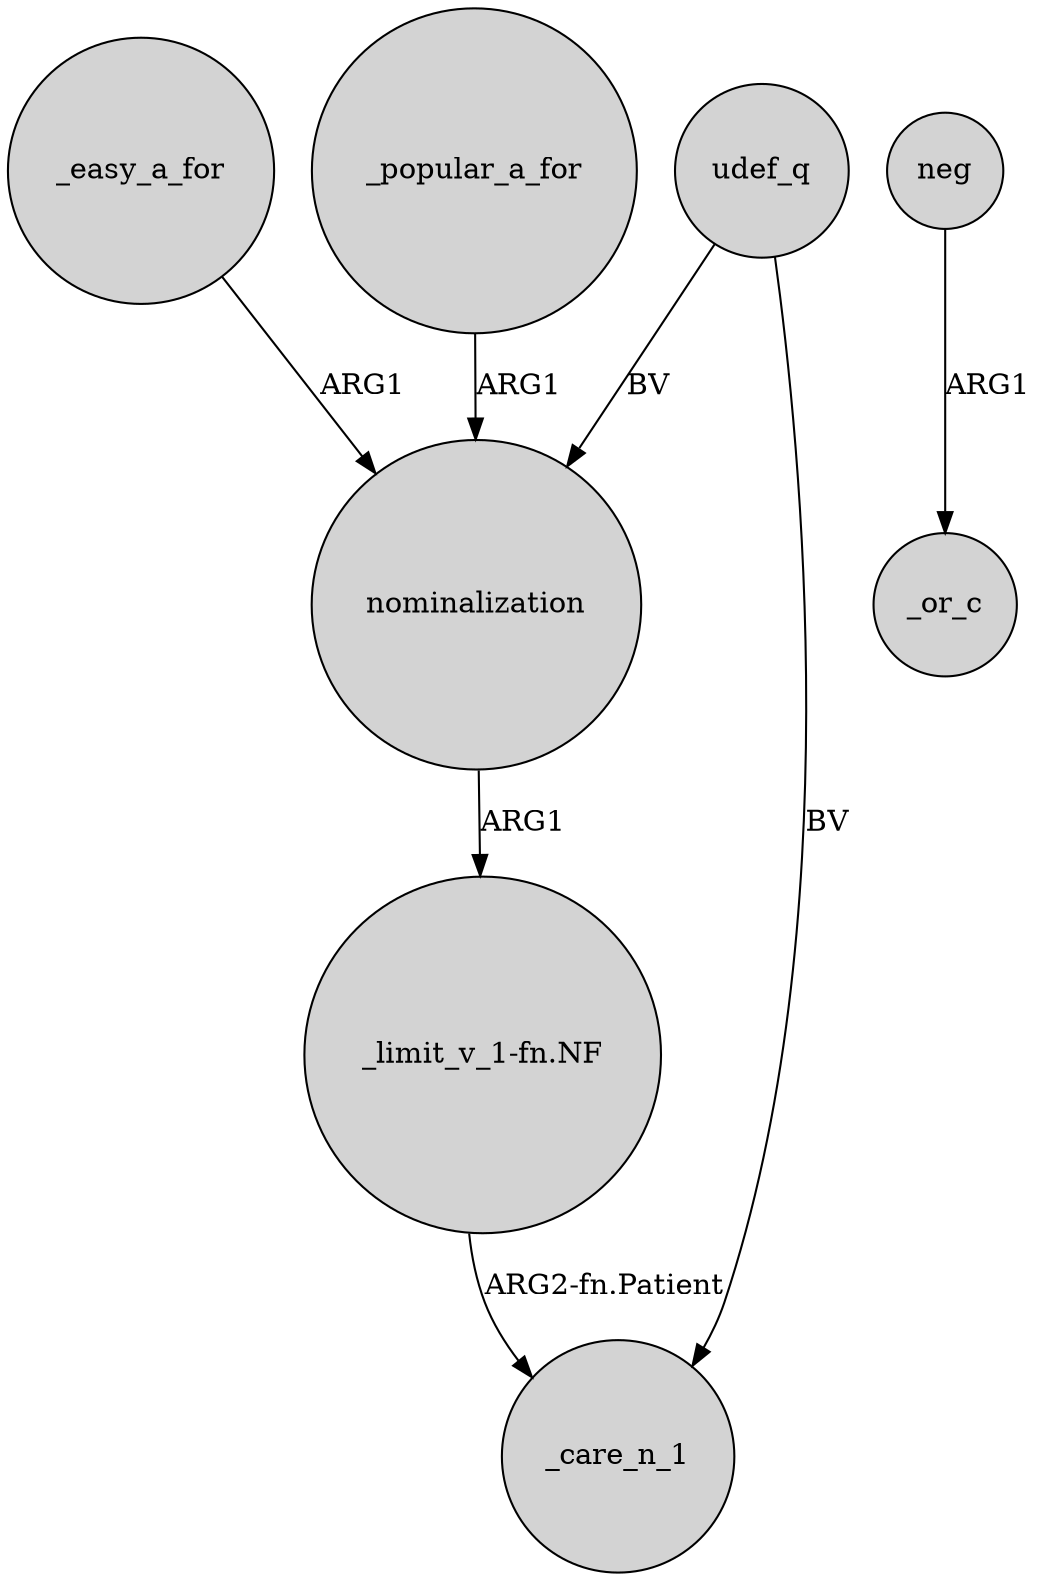 digraph {
	node [shape=circle style=filled]
	_easy_a_for -> nominalization [label=ARG1]
	_popular_a_for -> nominalization [label=ARG1]
	"_limit_v_1-fn.NF" -> _care_n_1 [label="ARG2-fn.Patient"]
	udef_q -> nominalization [label=BV]
	nominalization -> "_limit_v_1-fn.NF" [label=ARG1]
	udef_q -> _care_n_1 [label=BV]
	neg -> _or_c [label=ARG1]
}
